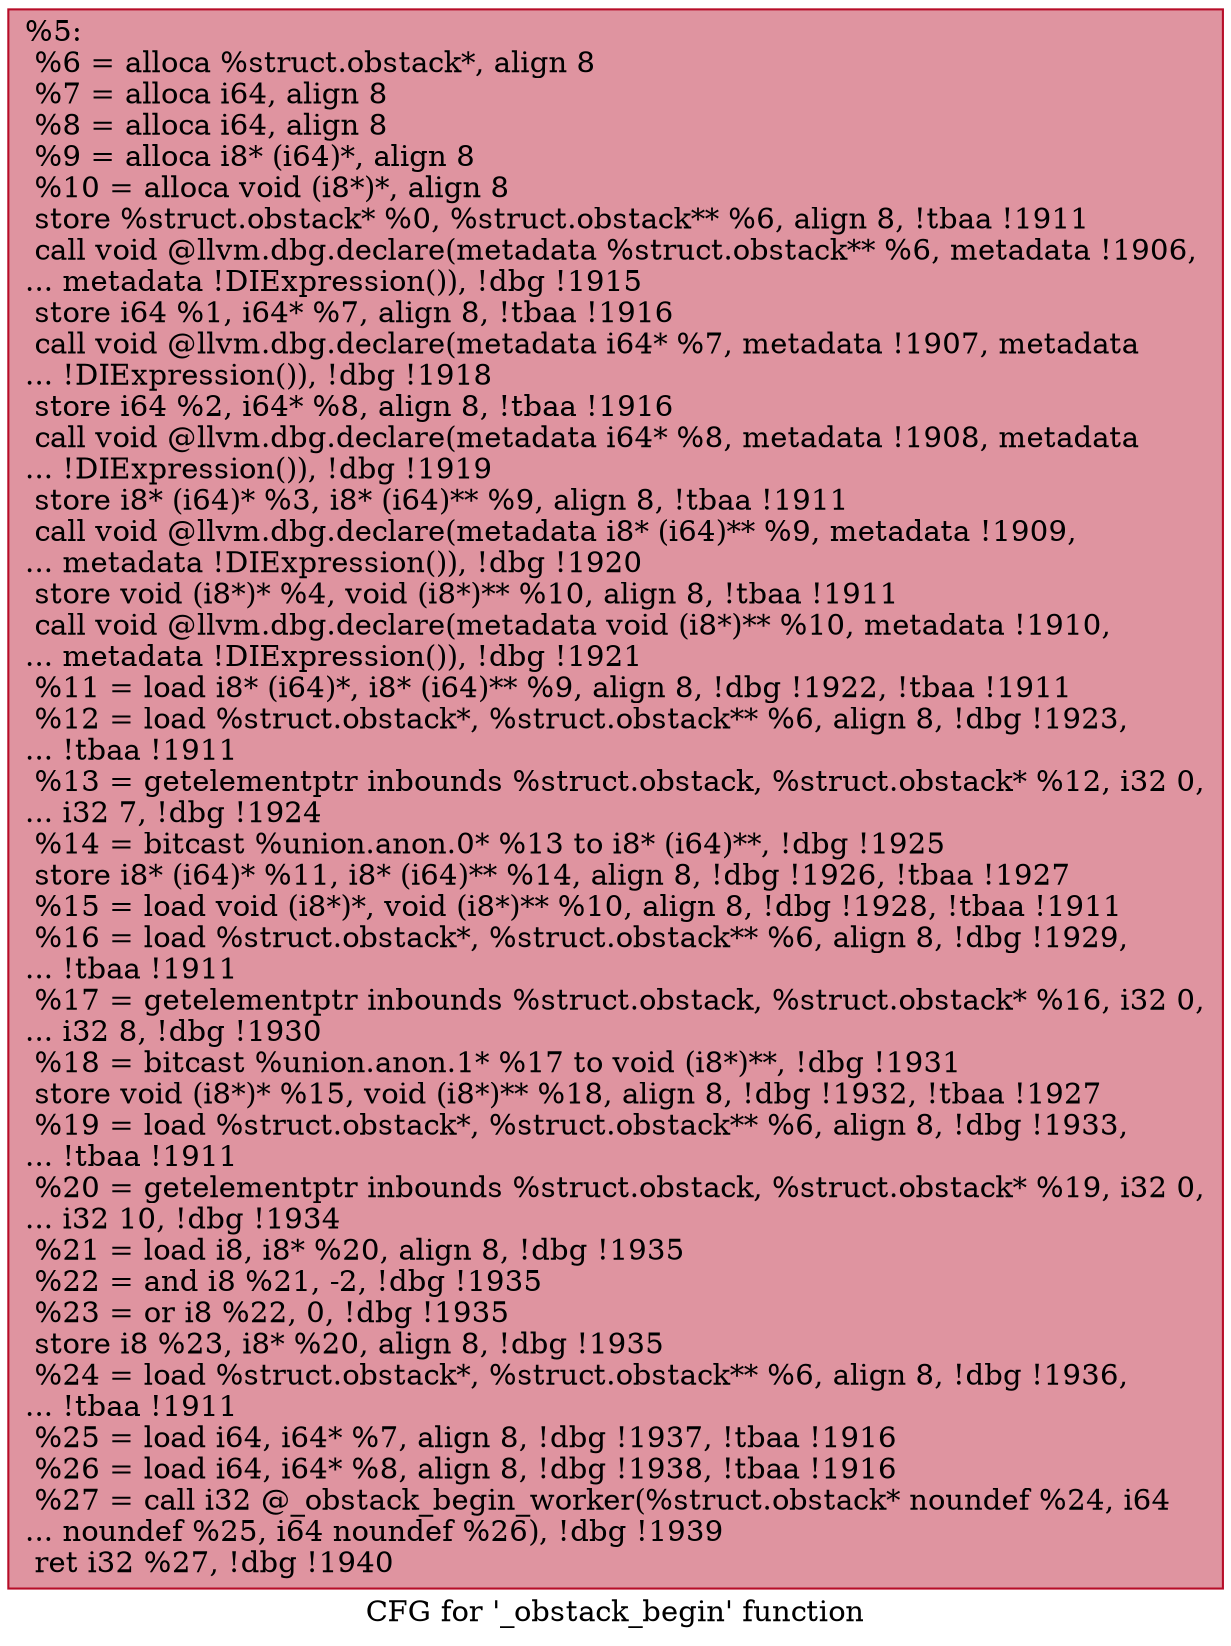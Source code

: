 digraph "CFG for '_obstack_begin' function" {
	label="CFG for '_obstack_begin' function";

	Node0x2454130 [shape=record,color="#b70d28ff", style=filled, fillcolor="#b70d2870",label="{%5:\l  %6 = alloca %struct.obstack*, align 8\l  %7 = alloca i64, align 8\l  %8 = alloca i64, align 8\l  %9 = alloca i8* (i64)*, align 8\l  %10 = alloca void (i8*)*, align 8\l  store %struct.obstack* %0, %struct.obstack** %6, align 8, !tbaa !1911\l  call void @llvm.dbg.declare(metadata %struct.obstack** %6, metadata !1906,\l... metadata !DIExpression()), !dbg !1915\l  store i64 %1, i64* %7, align 8, !tbaa !1916\l  call void @llvm.dbg.declare(metadata i64* %7, metadata !1907, metadata\l... !DIExpression()), !dbg !1918\l  store i64 %2, i64* %8, align 8, !tbaa !1916\l  call void @llvm.dbg.declare(metadata i64* %8, metadata !1908, metadata\l... !DIExpression()), !dbg !1919\l  store i8* (i64)* %3, i8* (i64)** %9, align 8, !tbaa !1911\l  call void @llvm.dbg.declare(metadata i8* (i64)** %9, metadata !1909,\l... metadata !DIExpression()), !dbg !1920\l  store void (i8*)* %4, void (i8*)** %10, align 8, !tbaa !1911\l  call void @llvm.dbg.declare(metadata void (i8*)** %10, metadata !1910,\l... metadata !DIExpression()), !dbg !1921\l  %11 = load i8* (i64)*, i8* (i64)** %9, align 8, !dbg !1922, !tbaa !1911\l  %12 = load %struct.obstack*, %struct.obstack** %6, align 8, !dbg !1923,\l... !tbaa !1911\l  %13 = getelementptr inbounds %struct.obstack, %struct.obstack* %12, i32 0,\l... i32 7, !dbg !1924\l  %14 = bitcast %union.anon.0* %13 to i8* (i64)**, !dbg !1925\l  store i8* (i64)* %11, i8* (i64)** %14, align 8, !dbg !1926, !tbaa !1927\l  %15 = load void (i8*)*, void (i8*)** %10, align 8, !dbg !1928, !tbaa !1911\l  %16 = load %struct.obstack*, %struct.obstack** %6, align 8, !dbg !1929,\l... !tbaa !1911\l  %17 = getelementptr inbounds %struct.obstack, %struct.obstack* %16, i32 0,\l... i32 8, !dbg !1930\l  %18 = bitcast %union.anon.1* %17 to void (i8*)**, !dbg !1931\l  store void (i8*)* %15, void (i8*)** %18, align 8, !dbg !1932, !tbaa !1927\l  %19 = load %struct.obstack*, %struct.obstack** %6, align 8, !dbg !1933,\l... !tbaa !1911\l  %20 = getelementptr inbounds %struct.obstack, %struct.obstack* %19, i32 0,\l... i32 10, !dbg !1934\l  %21 = load i8, i8* %20, align 8, !dbg !1935\l  %22 = and i8 %21, -2, !dbg !1935\l  %23 = or i8 %22, 0, !dbg !1935\l  store i8 %23, i8* %20, align 8, !dbg !1935\l  %24 = load %struct.obstack*, %struct.obstack** %6, align 8, !dbg !1936,\l... !tbaa !1911\l  %25 = load i64, i64* %7, align 8, !dbg !1937, !tbaa !1916\l  %26 = load i64, i64* %8, align 8, !dbg !1938, !tbaa !1916\l  %27 = call i32 @_obstack_begin_worker(%struct.obstack* noundef %24, i64\l... noundef %25, i64 noundef %26), !dbg !1939\l  ret i32 %27, !dbg !1940\l}"];
}
